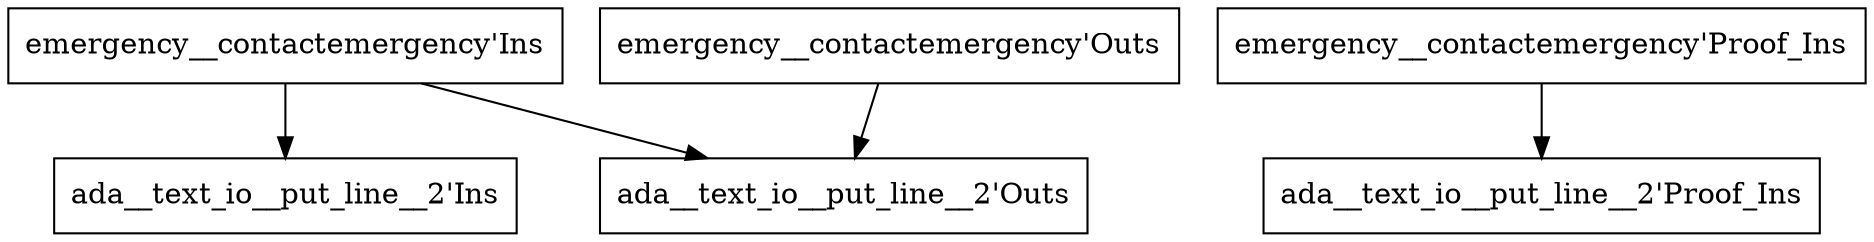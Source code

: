 // emergency_Globals_Graph
digraph G {
   graph [splines=True];
   edge [labelfloat=True];
    1 [label="emergency__contactemergency'Ins",shape="box"];
    2 [label="emergency__contactemergency'Outs",shape="box"];
    3 [label="emergency__contactemergency'Proof_Ins",shape="box"];
    4 [label="ada__text_io__put_line__2'Ins",shape="box"];
    5 [label="ada__text_io__put_line__2'Outs",shape="box"];
    6 [label="ada__text_io__put_line__2'Proof_Ins",shape="box"];

    1 ->  4 [arrowType="normal"];
    1 ->  5 [arrowType="normal"];
    2 ->  5 [arrowType="normal"];
    3 ->  6 [arrowType="normal"];
}
